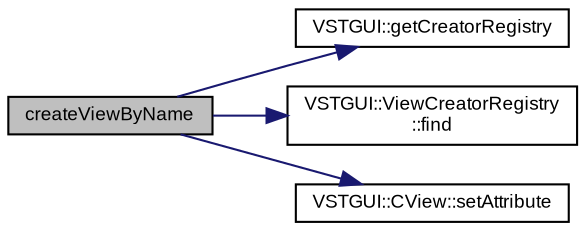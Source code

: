 digraph "createViewByName"
{
  bgcolor="transparent";
  edge [fontname="Arial",fontsize="9",labelfontname="Arial",labelfontsize="9"];
  node [fontname="Arial",fontsize="9",shape=record];
  rankdir="LR";
  Node1 [label="createViewByName",height=0.2,width=0.4,color="black", fillcolor="grey75", style="filled" fontcolor="black"];
  Node1 -> Node2 [color="midnightblue",fontsize="9",style="solid",fontname="Arial"];
  Node2 [label="VSTGUI::getCreatorRegistry",height=0.2,width=0.4,color="black",URL="$namespace_v_s_t_g_u_i.html#ae434d8db1dbb70e1ac02abfc227f3c76"];
  Node1 -> Node3 [color="midnightblue",fontsize="9",style="solid",fontname="Arial"];
  Node3 [label="VSTGUI::ViewCreatorRegistry\l::find",height=0.2,width=0.4,color="black",URL="$class_v_s_t_g_u_i_1_1_view_creator_registry.html#a456e9326447da4f5fa892b4bc88e4605"];
  Node1 -> Node4 [color="midnightblue",fontsize="9",style="solid",fontname="Arial"];
  Node4 [label="VSTGUI::CView::setAttribute",height=0.2,width=0.4,color="black",URL="$class_v_s_t_g_u_i_1_1_c_view.html#acb3e227edff15b59577f133510e1ee64",tooltip="set an attribute "];
}
